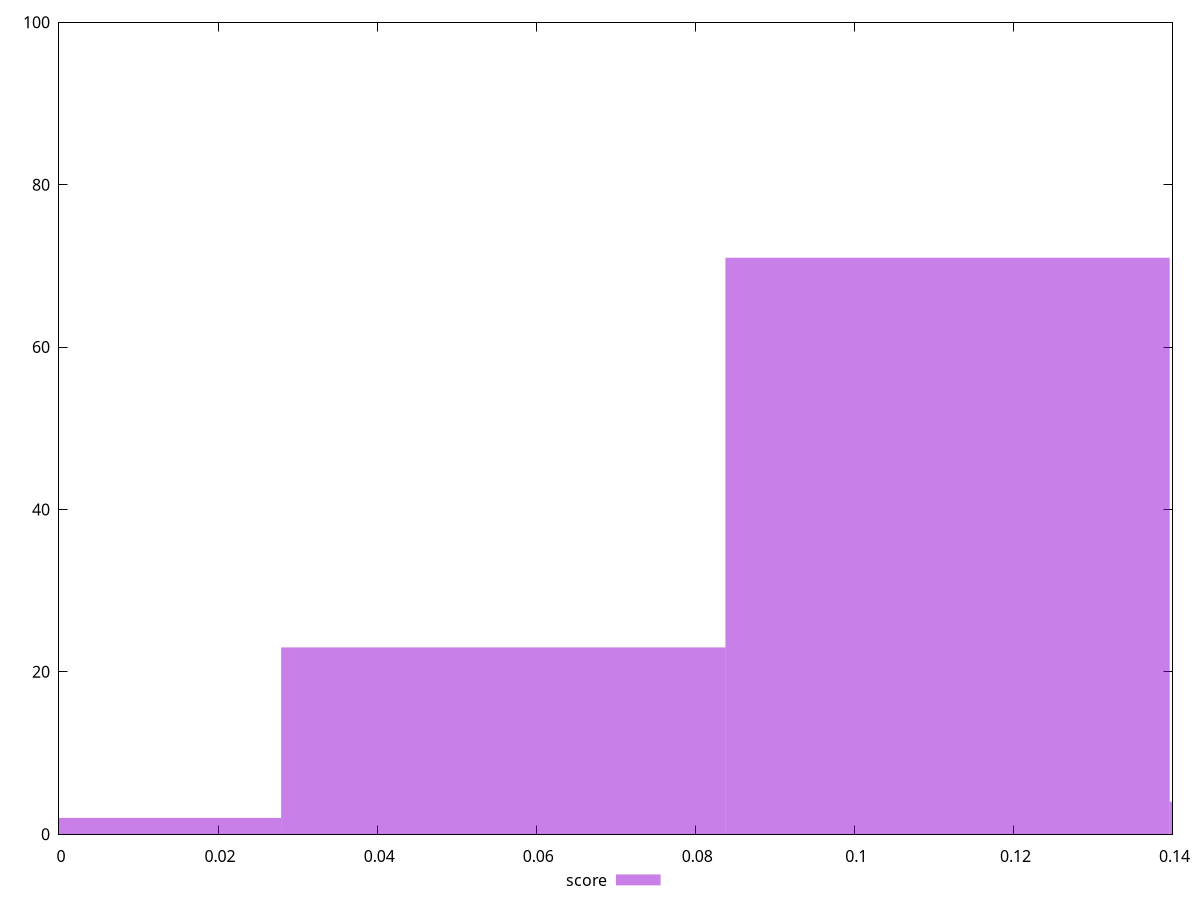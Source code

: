 reset

$score <<EOF
0.11171687054513878 71
0.16757530581770816 4
0.05585843527256939 23
0 2
EOF

set key outside below
set boxwidth 0.05585843527256939
set xrange [0:0.14]
set yrange [0:100]
set trange [0:100]
set style fill transparent solid 0.5 noborder
set terminal svg size 640, 490 enhanced background rgb 'white'
set output "reprap/max-potential-fid/samples/pages+cached+noexternal+nomedia/score/histogram.svg"

plot $score title "score" with boxes

reset

